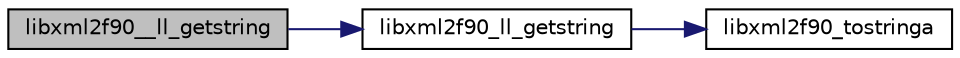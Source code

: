 digraph "libxml2f90__ll_getstring"
{
 // LATEX_PDF_SIZE
  edge [fontname="Helvetica",fontsize="10",labelfontname="Helvetica",labelfontsize="10"];
  node [fontname="Helvetica",fontsize="10",shape=record];
  rankdir="LR";
  Node1 [label="libxml2f90__ll_getstring",height=0.2,width=0.4,color="black", fillcolor="grey75", style="filled", fontcolor="black",tooltip=" "];
  Node1 -> Node2 [color="midnightblue",fontsize="10",style="solid"];
  Node2 [label="libxml2f90_ll_getstring",height=0.2,width=0.4,color="black", fillcolor="white", style="filled",URL="$libxml2f90_8f90__pp_8f90.html#adbc34014dab0a252a634da0e15d1ae7d",tooltip=" "];
  Node2 -> Node3 [color="midnightblue",fontsize="10",style="solid"];
  Node3 [label="libxml2f90_tostringa",height=0.2,width=0.4,color="black", fillcolor="white", style="filled",URL="$libxml2f90_8f90__pp_8f90.html#a33b51f94ad4a4b0fabdf48039bd6a849",tooltip=" "];
}
